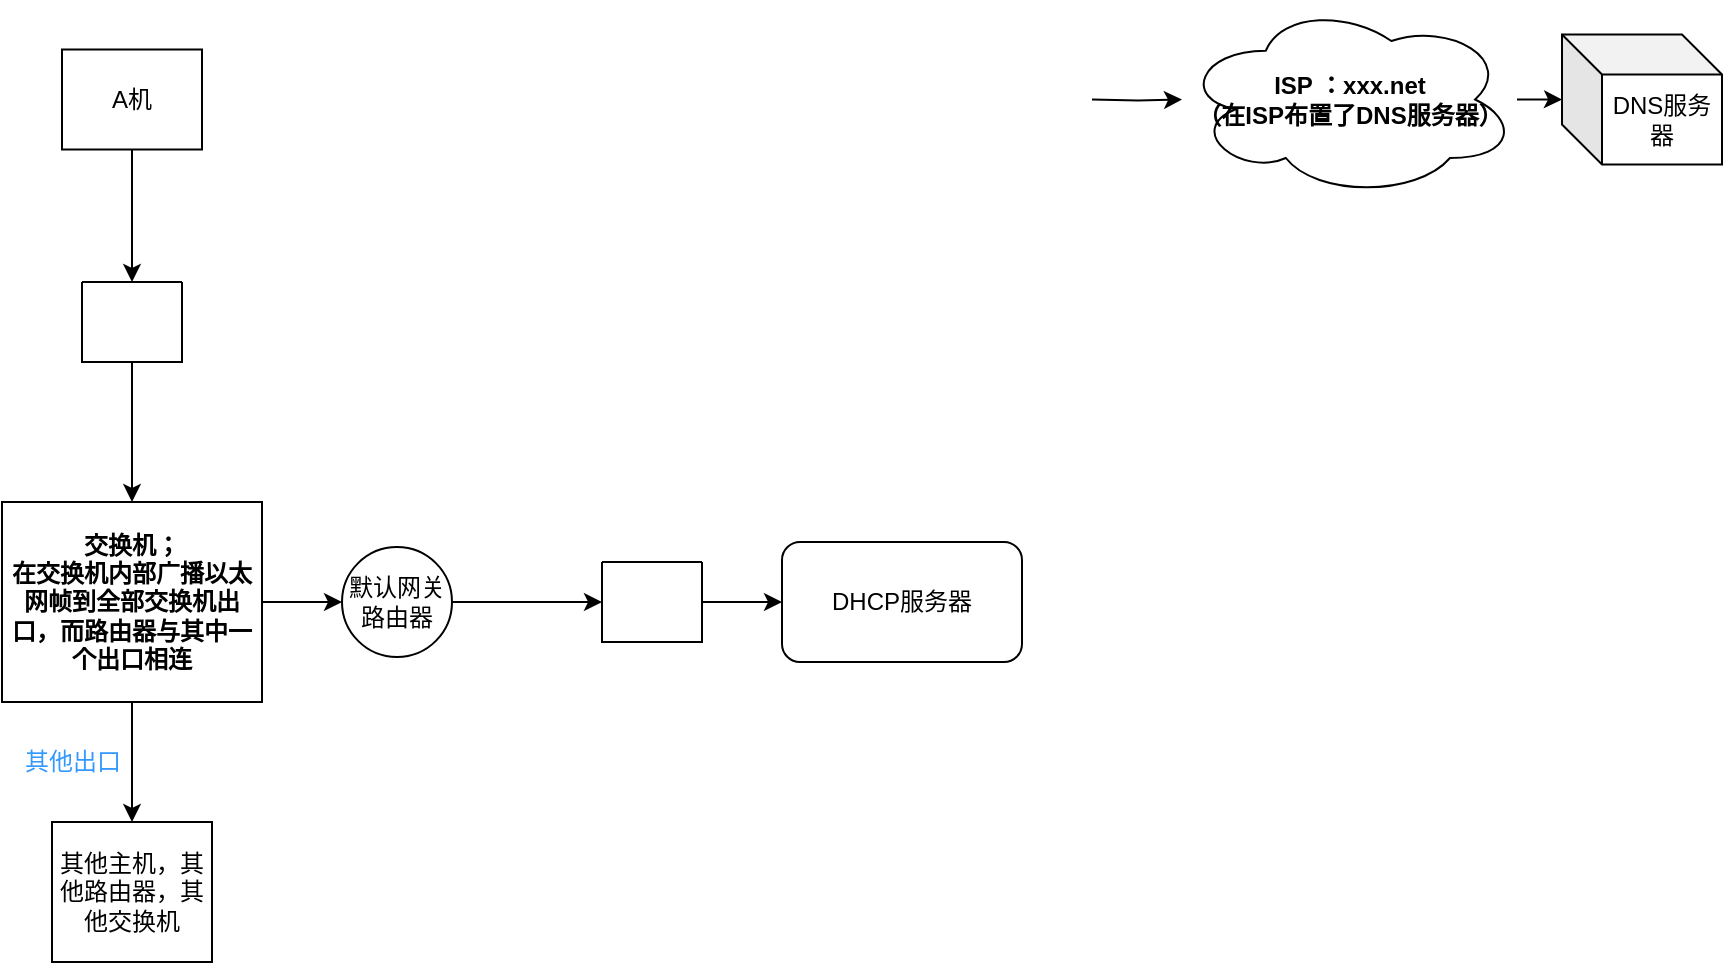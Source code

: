 <mxfile version="17.1.3" type="github">
  <diagram id="prtHgNgQTEPvFCAcTncT" name="Page-1">
    <mxGraphModel dx="1890" dy="1748" grid="1" gridSize="10" guides="1" tooltips="1" connect="1" arrows="1" fold="1" page="1" pageScale="1" pageWidth="827" pageHeight="1169" math="0" shadow="0">
      <root>
        <mxCell id="0" />
        <mxCell id="1" parent="0" />
        <mxCell id="2NV0xJlRkmsapn9ZG8iD-58" style="edgeStyle=orthogonalEdgeStyle;rounded=0;orthogonalLoop=1;jettySize=auto;html=1;fontColor=#3399FF;" edge="1" parent="1" source="2NV0xJlRkmsapn9ZG8iD-1">
          <mxGeometry relative="1" as="geometry">
            <mxPoint x="-105" y="70" as="targetPoint" />
          </mxGeometry>
        </mxCell>
        <mxCell id="2NV0xJlRkmsapn9ZG8iD-1" value="A机" style="rounded=0;whiteSpace=wrap;html=1;" vertex="1" parent="1">
          <mxGeometry x="-140" y="-46.25" width="70" height="50" as="geometry" />
        </mxCell>
        <mxCell id="2NV0xJlRkmsapn9ZG8iD-11" value="" style="edgeStyle=orthogonalEdgeStyle;rounded=0;orthogonalLoop=1;jettySize=auto;html=1;" edge="1" parent="1" target="2NV0xJlRkmsapn9ZG8iD-10">
          <mxGeometry relative="1" as="geometry">
            <mxPoint x="375.0" y="-21.2" as="sourcePoint" />
          </mxGeometry>
        </mxCell>
        <mxCell id="2NV0xJlRkmsapn9ZG8iD-13" value="" style="edgeStyle=orthogonalEdgeStyle;rounded=0;orthogonalLoop=1;jettySize=auto;html=1;" edge="1" parent="1" source="2NV0xJlRkmsapn9ZG8iD-10" target="2NV0xJlRkmsapn9ZG8iD-12">
          <mxGeometry relative="1" as="geometry" />
        </mxCell>
        <mxCell id="2NV0xJlRkmsapn9ZG8iD-10" value="&lt;b&gt;ISP ：xxx.net&lt;br&gt;（在ISP布置了DNS服务器）&lt;br&gt;&lt;/b&gt;" style="ellipse;shape=cloud;whiteSpace=wrap;html=1;rounded=0;" vertex="1" parent="1">
          <mxGeometry x="420" y="-70" width="167.5" height="97.5" as="geometry" />
        </mxCell>
        <mxCell id="2NV0xJlRkmsapn9ZG8iD-12" value="DNS服务器" style="shape=cube;whiteSpace=wrap;html=1;boundedLbl=1;backgroundOutline=1;darkOpacity=0.05;darkOpacity2=0.1;" vertex="1" parent="1">
          <mxGeometry x="610" y="-53.75" width="80" height="65" as="geometry" />
        </mxCell>
        <mxCell id="2NV0xJlRkmsapn9ZG8iD-74" value="" style="edgeStyle=orthogonalEdgeStyle;rounded=0;orthogonalLoop=1;jettySize=auto;html=1;fontColor=#000000;" edge="1" parent="1" source="2NV0xJlRkmsapn9ZG8iD-20" target="2NV0xJlRkmsapn9ZG8iD-73">
          <mxGeometry relative="1" as="geometry" />
        </mxCell>
        <mxCell id="2NV0xJlRkmsapn9ZG8iD-20" value="" style="swimlane;startSize=0;" vertex="1" collapsed="1" parent="1">
          <mxGeometry x="-130" y="70" width="50" height="40" as="geometry">
            <mxRectangle x="-130" y="70" width="380" height="420" as="alternateBounds" />
          </mxGeometry>
        </mxCell>
        <mxCell id="2NV0xJlRkmsapn9ZG8iD-45" value="" style="edgeStyle=orthogonalEdgeStyle;rounded=0;orthogonalLoop=1;jettySize=auto;html=1;fontColor=#000000;" edge="1" parent="2NV0xJlRkmsapn9ZG8iD-20" source="2NV0xJlRkmsapn9ZG8iD-21" target="2NV0xJlRkmsapn9ZG8iD-41">
          <mxGeometry relative="1" as="geometry" />
        </mxCell>
        <mxCell id="2NV0xJlRkmsapn9ZG8iD-21" value="A机OS生成DHCP请求报文" style="rounded=1;whiteSpace=wrap;html=1;" vertex="1" parent="2NV0xJlRkmsapn9ZG8iD-20">
          <mxGeometry x="100" y="2.5" width="120" height="60" as="geometry" />
        </mxCell>
        <mxCell id="2NV0xJlRkmsapn9ZG8iD-47" value="" style="edgeStyle=orthogonalEdgeStyle;rounded=0;orthogonalLoop=1;jettySize=auto;html=1;fontColor=#3399FF;" edge="1" parent="2NV0xJlRkmsapn9ZG8iD-20" source="2NV0xJlRkmsapn9ZG8iD-41" target="2NV0xJlRkmsapn9ZG8iD-46">
          <mxGeometry relative="1" as="geometry" />
        </mxCell>
        <mxCell id="2NV0xJlRkmsapn9ZG8iD-41" value="&lt;span style=&quot;font-family: &amp;#34;helvetica&amp;#34;&quot;&gt;目的端口：67（DHCP服务器）；&lt;br&gt;&lt;/span&gt;&lt;span style=&quot;font-family: &amp;#34;helvetica&amp;#34;&quot;&gt;源端口：68（DHCP客户）；&lt;br&gt;UDP报文&lt;/span&gt;" style="rounded=1;whiteSpace=wrap;html=1;fontColor=#000000;" vertex="1" parent="2NV0xJlRkmsapn9ZG8iD-20">
          <mxGeometry x="50" y="102.5" width="220" height="47.5" as="geometry" />
        </mxCell>
        <mxCell id="2NV0xJlRkmsapn9ZG8iD-52" value="" style="edgeStyle=orthogonalEdgeStyle;rounded=0;orthogonalLoop=1;jettySize=auto;html=1;fontColor=#3399FF;" edge="1" parent="2NV0xJlRkmsapn9ZG8iD-20" source="2NV0xJlRkmsapn9ZG8iD-46" target="2NV0xJlRkmsapn9ZG8iD-51">
          <mxGeometry relative="1" as="geometry" />
        </mxCell>
        <mxCell id="2NV0xJlRkmsapn9ZG8iD-46" value="目的IP：255.255.255.255（广播）；&lt;br&gt;源IP：0.0.0.0（还未分配）；IP报文" style="whiteSpace=wrap;html=1;fontColor=#000000;rounded=1;" vertex="1" parent="2NV0xJlRkmsapn9ZG8iD-20">
          <mxGeometry x="40" y="200" width="240" height="60" as="geometry" />
        </mxCell>
        <mxCell id="2NV0xJlRkmsapn9ZG8iD-49" value="放入" style="text;html=1;align=center;verticalAlign=middle;resizable=0;points=[];autosize=1;strokeColor=none;fillColor=none;fontColor=#3399FF;" vertex="1" parent="2NV0xJlRkmsapn9ZG8iD-20">
          <mxGeometry x="160" y="72.5" width="40" height="20" as="geometry" />
        </mxCell>
        <mxCell id="2NV0xJlRkmsapn9ZG8iD-50" value="放入" style="text;html=1;align=center;verticalAlign=middle;resizable=0;points=[];autosize=1;strokeColor=none;fillColor=none;fontColor=#3399FF;" vertex="1" parent="2NV0xJlRkmsapn9ZG8iD-20">
          <mxGeometry x="160" y="170" width="40" height="20" as="geometry" />
        </mxCell>
        <mxCell id="2NV0xJlRkmsapn9ZG8iD-51" value="目的MAC：FF:FF:FF:FF:FF:FF；&lt;br&gt;源MAC：A机自带（A_MAC）；&lt;br&gt;CRC；&lt;br&gt;以太网帧" style="rounded=1;whiteSpace=wrap;html=1;fontColor=#000000;" vertex="1" parent="2NV0xJlRkmsapn9ZG8iD-20">
          <mxGeometry x="55" y="320" width="210" height="60" as="geometry" />
        </mxCell>
        <mxCell id="2NV0xJlRkmsapn9ZG8iD-54" value="放入" style="text;html=1;align=center;verticalAlign=middle;resizable=0;points=[];autosize=1;strokeColor=none;fillColor=none;fontColor=#3399FF;" vertex="1" parent="2NV0xJlRkmsapn9ZG8iD-20">
          <mxGeometry x="160" y="280" width="40" height="20" as="geometry" />
        </mxCell>
        <mxCell id="2NV0xJlRkmsapn9ZG8iD-82" style="edgeStyle=orthogonalEdgeStyle;rounded=0;orthogonalLoop=1;jettySize=auto;html=1;entryX=0.5;entryY=0;entryDx=0;entryDy=0;fontColor=#000000;" edge="1" parent="1" source="2NV0xJlRkmsapn9ZG8iD-73" target="2NV0xJlRkmsapn9ZG8iD-80">
          <mxGeometry relative="1" as="geometry" />
        </mxCell>
        <mxCell id="2NV0xJlRkmsapn9ZG8iD-85" style="edgeStyle=orthogonalEdgeStyle;rounded=0;orthogonalLoop=1;jettySize=auto;html=1;entryX=0;entryY=0.5;entryDx=0;entryDy=0;fontColor=#000000;" edge="1" parent="1" source="2NV0xJlRkmsapn9ZG8iD-73" target="2NV0xJlRkmsapn9ZG8iD-84">
          <mxGeometry relative="1" as="geometry" />
        </mxCell>
        <mxCell id="2NV0xJlRkmsapn9ZG8iD-73" value="交换机；&lt;br&gt;在交换机内部广播以太网帧到全部交换机出口，而路由器与其中一个出口相连" style="whiteSpace=wrap;html=1;fontStyle=1;startSize=0;" vertex="1" parent="1">
          <mxGeometry x="-170" y="180" width="130" height="100" as="geometry" />
        </mxCell>
        <mxCell id="2NV0xJlRkmsapn9ZG8iD-80" value="其他主机，其他路由器，其他交换机" style="rounded=0;whiteSpace=wrap;html=1;" vertex="1" parent="1">
          <mxGeometry x="-145" y="340" width="80" height="70" as="geometry" />
        </mxCell>
        <mxCell id="2NV0xJlRkmsapn9ZG8iD-83" value="其他出口" style="text;html=1;align=center;verticalAlign=middle;resizable=0;points=[];autosize=1;strokeColor=none;fillColor=none;fontColor=#3399FF;" vertex="1" parent="1">
          <mxGeometry x="-165" y="300" width="60" height="20" as="geometry" />
        </mxCell>
        <mxCell id="2NV0xJlRkmsapn9ZG8iD-100" style="edgeStyle=orthogonalEdgeStyle;rounded=0;orthogonalLoop=1;jettySize=auto;html=1;entryX=0;entryY=0.5;entryDx=0;entryDy=0;fontColor=#000000;" edge="1" parent="1" source="2NV0xJlRkmsapn9ZG8iD-84" target="2NV0xJlRkmsapn9ZG8iD-86">
          <mxGeometry relative="1" as="geometry" />
        </mxCell>
        <mxCell id="2NV0xJlRkmsapn9ZG8iD-84" value="默认网关路由器" style="ellipse;whiteSpace=wrap;html=1;rounded=0;" vertex="1" parent="1">
          <mxGeometry y="202.5" width="55" height="55" as="geometry" />
        </mxCell>
        <mxCell id="2NV0xJlRkmsapn9ZG8iD-126" value="" style="edgeStyle=orthogonalEdgeStyle;rounded=0;orthogonalLoop=1;jettySize=auto;html=1;fontColor=#000000;" edge="1" parent="1" source="2NV0xJlRkmsapn9ZG8iD-86" target="2NV0xJlRkmsapn9ZG8iD-125">
          <mxGeometry relative="1" as="geometry" />
        </mxCell>
        <mxCell id="2NV0xJlRkmsapn9ZG8iD-86" value="" style="swimlane;startSize=0;" vertex="1" collapsed="1" parent="1">
          <mxGeometry x="130" y="210" width="50" height="40" as="geometry">
            <mxRectangle x="130" y="210" width="220" height="490" as="alternateBounds" />
          </mxGeometry>
        </mxCell>
        <mxCell id="2NV0xJlRkmsapn9ZG8iD-103" value="" style="edgeStyle=orthogonalEdgeStyle;rounded=0;orthogonalLoop=1;jettySize=auto;html=1;fontColor=#000000;" edge="1" parent="2NV0xJlRkmsapn9ZG8iD-86" source="2NV0xJlRkmsapn9ZG8iD-101" target="2NV0xJlRkmsapn9ZG8iD-102">
          <mxGeometry relative="1" as="geometry" />
        </mxCell>
        <mxCell id="2NV0xJlRkmsapn9ZG8iD-101" value="以太网帧" style="rounded=1;whiteSpace=wrap;html=1;fontColor=#000000;" vertex="1" parent="2NV0xJlRkmsapn9ZG8iD-86">
          <mxGeometry x="30" y="20" width="100" height="40" as="geometry" />
        </mxCell>
        <mxCell id="2NV0xJlRkmsapn9ZG8iD-106" value="" style="edgeStyle=orthogonalEdgeStyle;rounded=0;orthogonalLoop=1;jettySize=auto;html=1;fontColor=#000000;" edge="1" parent="2NV0xJlRkmsapn9ZG8iD-86" source="2NV0xJlRkmsapn9ZG8iD-102">
          <mxGeometry relative="1" as="geometry">
            <mxPoint x="80" y="190" as="targetPoint" />
          </mxGeometry>
        </mxCell>
        <mxCell id="2NV0xJlRkmsapn9ZG8iD-102" value="IP报文" style="whiteSpace=wrap;html=1;fontColor=#000000;rounded=1;" vertex="1" parent="2NV0xJlRkmsapn9ZG8iD-86">
          <mxGeometry x="20" y="110" width="120" height="30" as="geometry" />
        </mxCell>
        <mxCell id="2NV0xJlRkmsapn9ZG8iD-104" value="抽取IP报文" style="text;html=1;align=center;verticalAlign=middle;resizable=0;points=[];autosize=1;strokeColor=none;fillColor=none;fontColor=#3399FF;" vertex="1" parent="2NV0xJlRkmsapn9ZG8iD-86">
          <mxGeometry x="75" y="80" width="70" height="20" as="geometry" />
        </mxCell>
        <mxCell id="2NV0xJlRkmsapn9ZG8iD-112" value="抽取UDP报文" style="text;html=1;align=center;verticalAlign=middle;resizable=0;points=[];autosize=1;strokeColor=none;fillColor=none;fontColor=#3399FF;" vertex="1" parent="2NV0xJlRkmsapn9ZG8iD-86">
          <mxGeometry x="100" y="280" width="90" height="20" as="geometry" />
        </mxCell>
        <mxCell id="2NV0xJlRkmsapn9ZG8iD-113" value="DHCP报文" style="rounded=1;whiteSpace=wrap;html=1;fontColor=#000000;" vertex="1" parent="2NV0xJlRkmsapn9ZG8iD-86">
          <mxGeometry x="25" y="400" width="120" height="60" as="geometry" />
        </mxCell>
        <mxCell id="2NV0xJlRkmsapn9ZG8iD-124" value="" style="edgeStyle=orthogonalEdgeStyle;rounded=0;orthogonalLoop=1;jettySize=auto;html=1;fontColor=#000000;" edge="1" parent="2NV0xJlRkmsapn9ZG8iD-86" source="2NV0xJlRkmsapn9ZG8iD-110" target="2NV0xJlRkmsapn9ZG8iD-113">
          <mxGeometry relative="1" as="geometry" />
        </mxCell>
        <mxCell id="2NV0xJlRkmsapn9ZG8iD-110" value="UDP报文" style="whiteSpace=wrap;html=1;fontColor=#000000;rounded=1;" vertex="1" parent="2NV0xJlRkmsapn9ZG8iD-86">
          <mxGeometry x="25" y="330" width="120" height="40" as="geometry" />
        </mxCell>
        <mxCell id="2NV0xJlRkmsapn9ZG8iD-122" value="" style="edgeStyle=orthogonalEdgeStyle;rounded=0;orthogonalLoop=1;jettySize=auto;html=1;fontColor=#000000;" edge="1" parent="2NV0xJlRkmsapn9ZG8iD-86" source="2NV0xJlRkmsapn9ZG8iD-119" target="2NV0xJlRkmsapn9ZG8iD-110">
          <mxGeometry relative="1" as="geometry" />
        </mxCell>
        <mxCell id="2NV0xJlRkmsapn9ZG8iD-119" value="发现目的IP是255.255.255.255，路由器知道要向上交付，而非继续转发" style="rounded=1;whiteSpace=wrap;html=1;fontColor=#000000;" vertex="1" parent="2NV0xJlRkmsapn9ZG8iD-86">
          <mxGeometry x="20" y="190" width="130" height="70" as="geometry" />
        </mxCell>
        <mxCell id="2NV0xJlRkmsapn9ZG8iD-125" value="DHCP服务器" style="whiteSpace=wrap;html=1;fontColor=#000000;rounded=1;" vertex="1" parent="1">
          <mxGeometry x="220" y="200" width="120" height="60" as="geometry" />
        </mxCell>
      </root>
    </mxGraphModel>
  </diagram>
</mxfile>
